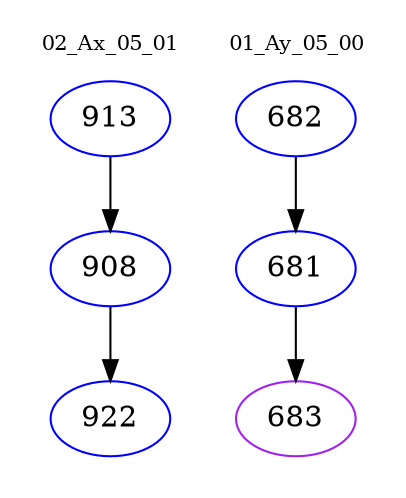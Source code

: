 digraph{
subgraph cluster_0 {
color = white
label = "02_Ax_05_01";
fontsize=10;
T0_913 [label="913", color="blue"]
T0_913 -> T0_908 [color="black"]
T0_908 [label="908", color="blue"]
T0_908 -> T0_922 [color="black"]
T0_922 [label="922", color="blue"]
}
subgraph cluster_1 {
color = white
label = "01_Ay_05_00";
fontsize=10;
T1_682 [label="682", color="blue"]
T1_682 -> T1_681 [color="black"]
T1_681 [label="681", color="blue"]
T1_681 -> T1_683 [color="black"]
T1_683 [label="683", color="purple"]
}
}

